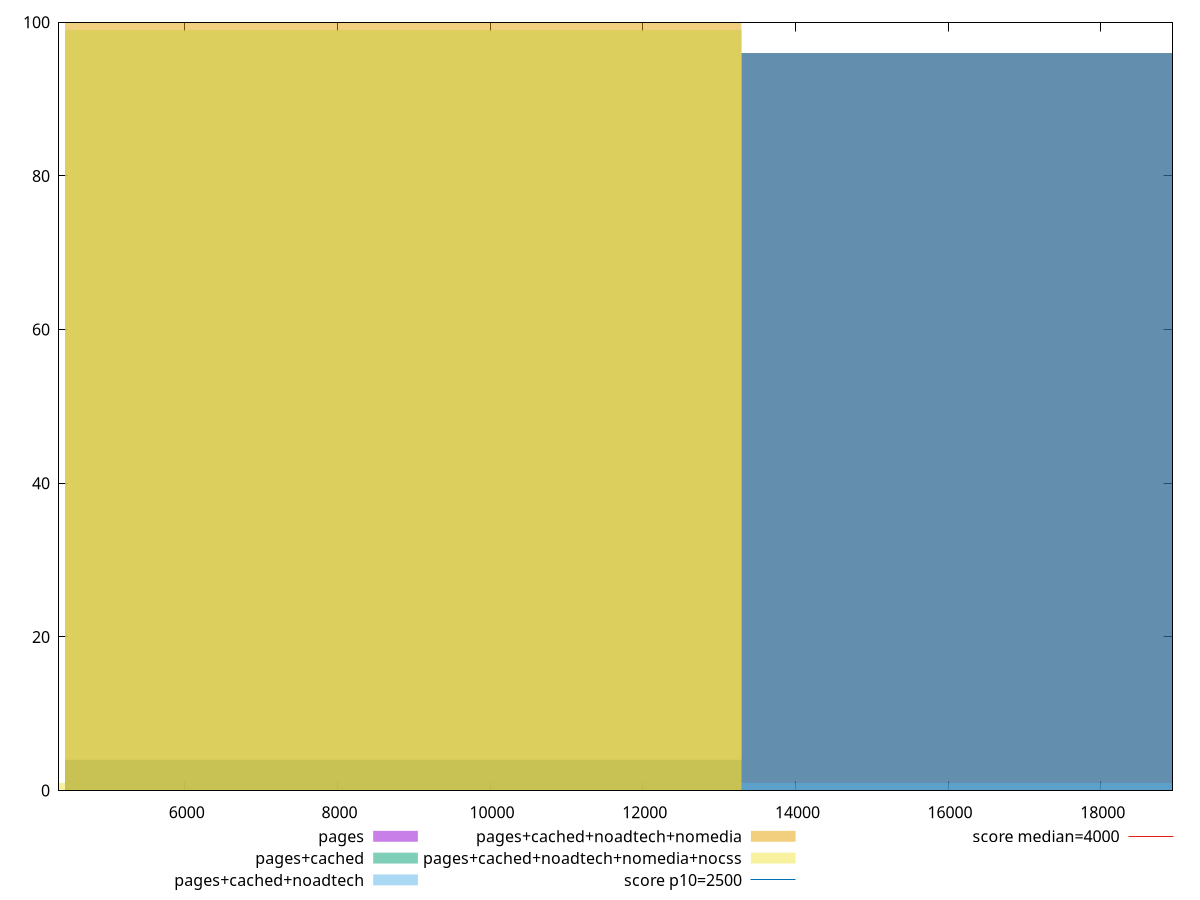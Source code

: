 reset

$pages <<EOF
8861.38344918545 4
17722.7668983709 96
EOF

$pagesCached <<EOF
8861.38344918545 4
17722.7668983709 96
EOF

$pagesCachedNoadtech <<EOF
8861.38344918545 99
17722.7668983709 1
EOF

$pagesCachedNoadtechNomedia <<EOF
8861.38344918545 100
EOF

$pagesCachedNoadtechNomediaNocss <<EOF
0 1
8861.38344918545 99
EOF

set key outside below
set boxwidth 8861.38344918545
set xrange [4351.2035:18941.2845]
set yrange [0:100]
set trange [0:100]
set style fill transparent solid 0.5 noborder

set parametric
set terminal svg size 640, 530 enhanced background rgb 'white'
set output "report_00015_2021-02-09T16-11-33.973Z/largest-contentful-paint/comparison/histogram/all_raw.svg"

plot $pages title "pages" with boxes, \
     $pagesCached title "pages+cached" with boxes, \
     $pagesCachedNoadtech title "pages+cached+noadtech" with boxes, \
     $pagesCachedNoadtechNomedia title "pages+cached+noadtech+nomedia" with boxes, \
     $pagesCachedNoadtechNomediaNocss title "pages+cached+noadtech+nomedia+nocss" with boxes, \
     2500,t title "score p10=2500", \
     4000,t title "score median=4000"

reset
